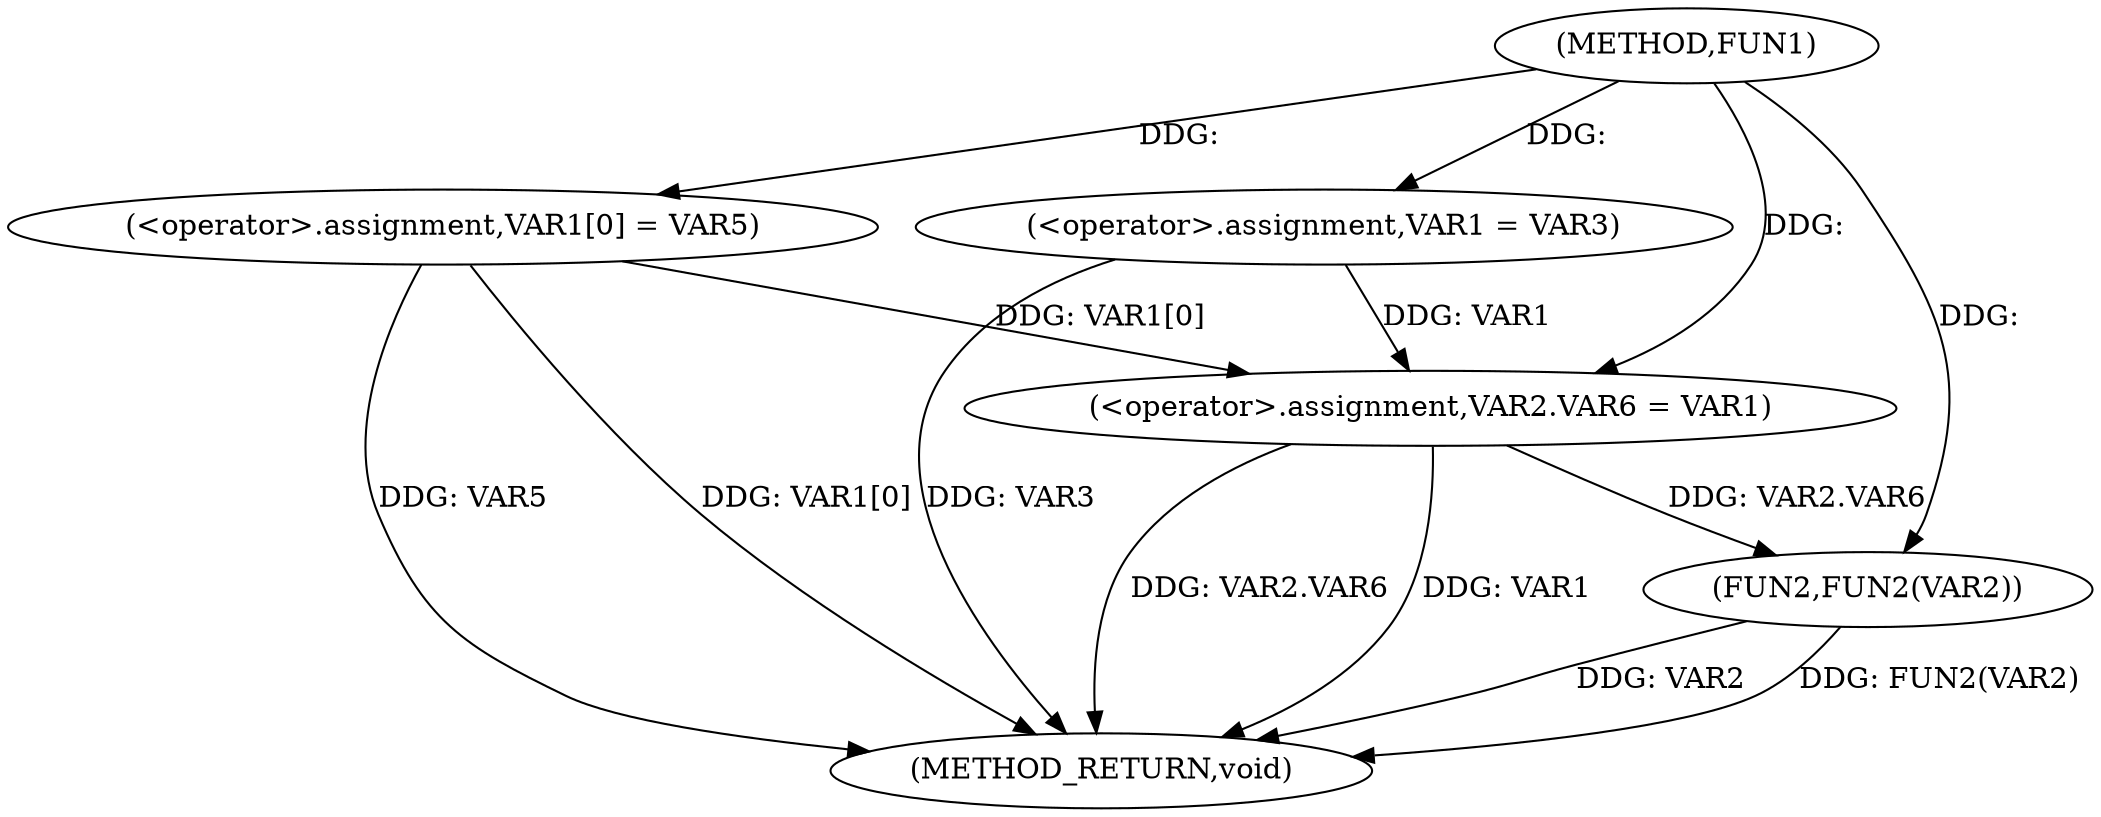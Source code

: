 digraph FUN1 {  
"1000100" [label = "(METHOD,FUN1)" ]
"1000121" [label = "(METHOD_RETURN,void)" ]
"1000106" [label = "(<operator>.assignment,VAR1 = VAR3)" ]
"1000109" [label = "(<operator>.assignment,VAR1[0] = VAR5)" ]
"1000114" [label = "(<operator>.assignment,VAR2.VAR6 = VAR1)" ]
"1000119" [label = "(FUN2,FUN2(VAR2))" ]
  "1000106" -> "1000121"  [ label = "DDG: VAR3"] 
  "1000114" -> "1000121"  [ label = "DDG: VAR2.VAR6"] 
  "1000114" -> "1000121"  [ label = "DDG: VAR1"] 
  "1000119" -> "1000121"  [ label = "DDG: FUN2(VAR2)"] 
  "1000109" -> "1000121"  [ label = "DDG: VAR5"] 
  "1000109" -> "1000121"  [ label = "DDG: VAR1[0]"] 
  "1000119" -> "1000121"  [ label = "DDG: VAR2"] 
  "1000100" -> "1000106"  [ label = "DDG: "] 
  "1000100" -> "1000109"  [ label = "DDG: "] 
  "1000106" -> "1000114"  [ label = "DDG: VAR1"] 
  "1000109" -> "1000114"  [ label = "DDG: VAR1[0]"] 
  "1000100" -> "1000114"  [ label = "DDG: "] 
  "1000114" -> "1000119"  [ label = "DDG: VAR2.VAR6"] 
  "1000100" -> "1000119"  [ label = "DDG: "] 
}
